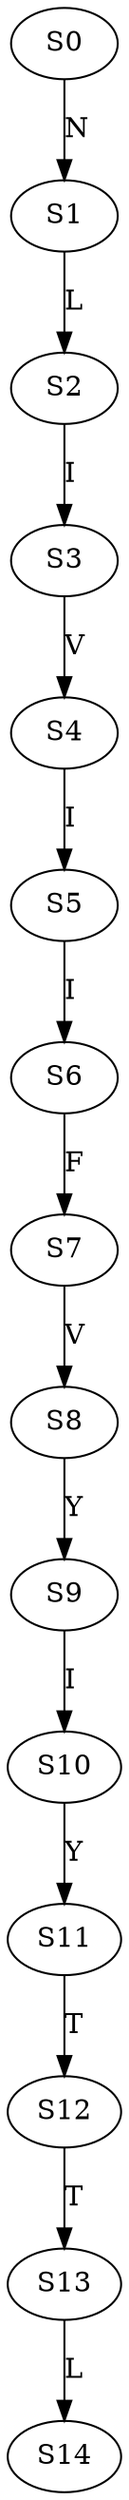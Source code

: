 strict digraph  {
	S0 -> S1 [ label = N ];
	S1 -> S2 [ label = L ];
	S2 -> S3 [ label = I ];
	S3 -> S4 [ label = V ];
	S4 -> S5 [ label = I ];
	S5 -> S6 [ label = I ];
	S6 -> S7 [ label = F ];
	S7 -> S8 [ label = V ];
	S8 -> S9 [ label = Y ];
	S9 -> S10 [ label = I ];
	S10 -> S11 [ label = Y ];
	S11 -> S12 [ label = T ];
	S12 -> S13 [ label = T ];
	S13 -> S14 [ label = L ];
}
